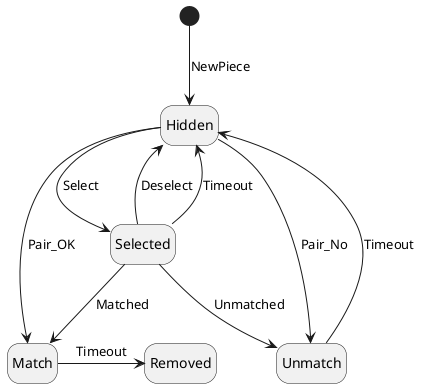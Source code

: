 @startuml st_PieceInternalState
hide empty description
'title PieceState

[*]      -d-> Hidden   : NewPiece
Hidden   -d-> Selected : Select
Selected -u-> Hidden   : Deselect
Selected -u-> Hidden   : Timeout

Hidden   --> Match    : Pair_OK
Selected --> Match    : Matched

Hidden   --> Unmatch  : Pair_No
Selected --> Unmatch  : Unmatched

Match    -r-> Removed  : Timeout

Unmatch  -u-> Hidden   : Timeout

@enduml